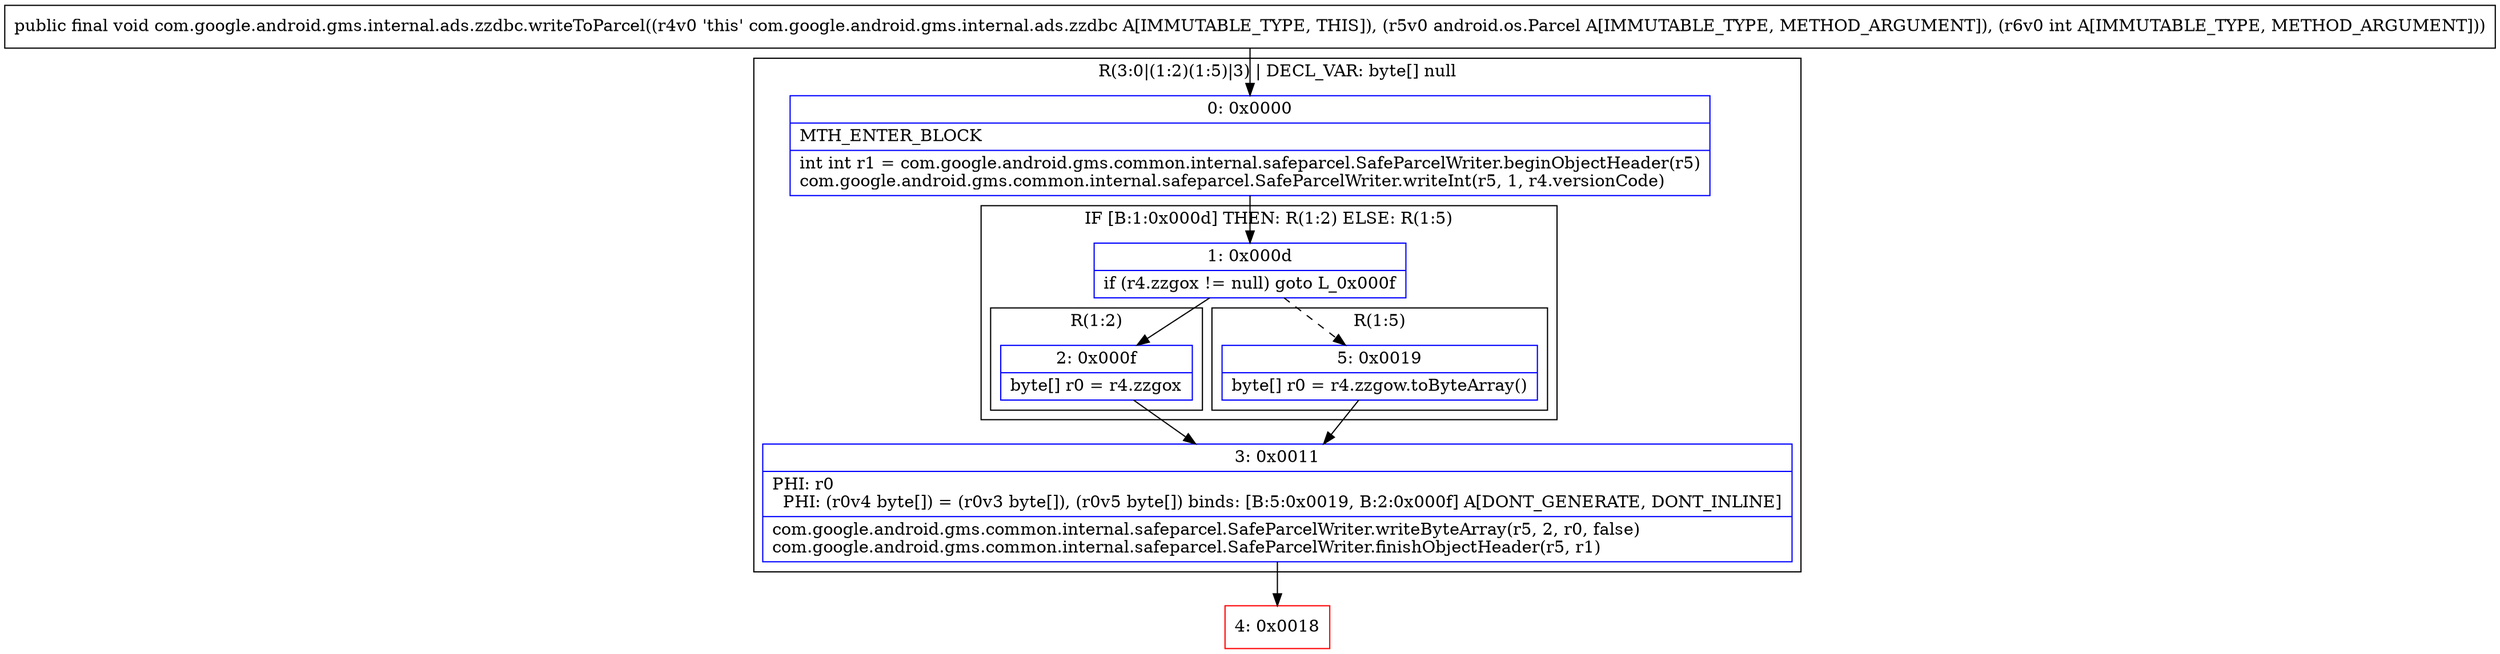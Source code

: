 digraph "CFG forcom.google.android.gms.internal.ads.zzdbc.writeToParcel(Landroid\/os\/Parcel;I)V" {
subgraph cluster_Region_902078282 {
label = "R(3:0|(1:2)(1:5)|3) | DECL_VAR: byte[] null\l";
node [shape=record,color=blue];
Node_0 [shape=record,label="{0\:\ 0x0000|MTH_ENTER_BLOCK\l|int int r1 = com.google.android.gms.common.internal.safeparcel.SafeParcelWriter.beginObjectHeader(r5)\lcom.google.android.gms.common.internal.safeparcel.SafeParcelWriter.writeInt(r5, 1, r4.versionCode)\l}"];
subgraph cluster_IfRegion_1895406785 {
label = "IF [B:1:0x000d] THEN: R(1:2) ELSE: R(1:5)";
node [shape=record,color=blue];
Node_1 [shape=record,label="{1\:\ 0x000d|if (r4.zzgox != null) goto L_0x000f\l}"];
subgraph cluster_Region_1586341203 {
label = "R(1:2)";
node [shape=record,color=blue];
Node_2 [shape=record,label="{2\:\ 0x000f|byte[] r0 = r4.zzgox\l}"];
}
subgraph cluster_Region_1209398989 {
label = "R(1:5)";
node [shape=record,color=blue];
Node_5 [shape=record,label="{5\:\ 0x0019|byte[] r0 = r4.zzgow.toByteArray()\l}"];
}
}
Node_3 [shape=record,label="{3\:\ 0x0011|PHI: r0 \l  PHI: (r0v4 byte[]) = (r0v3 byte[]), (r0v5 byte[]) binds: [B:5:0x0019, B:2:0x000f] A[DONT_GENERATE, DONT_INLINE]\l|com.google.android.gms.common.internal.safeparcel.SafeParcelWriter.writeByteArray(r5, 2, r0, false)\lcom.google.android.gms.common.internal.safeparcel.SafeParcelWriter.finishObjectHeader(r5, r1)\l}"];
}
Node_4 [shape=record,color=red,label="{4\:\ 0x0018}"];
MethodNode[shape=record,label="{public final void com.google.android.gms.internal.ads.zzdbc.writeToParcel((r4v0 'this' com.google.android.gms.internal.ads.zzdbc A[IMMUTABLE_TYPE, THIS]), (r5v0 android.os.Parcel A[IMMUTABLE_TYPE, METHOD_ARGUMENT]), (r6v0 int A[IMMUTABLE_TYPE, METHOD_ARGUMENT])) }"];
MethodNode -> Node_0;
Node_0 -> Node_1;
Node_1 -> Node_2;
Node_1 -> Node_5[style=dashed];
Node_2 -> Node_3;
Node_5 -> Node_3;
Node_3 -> Node_4;
}

